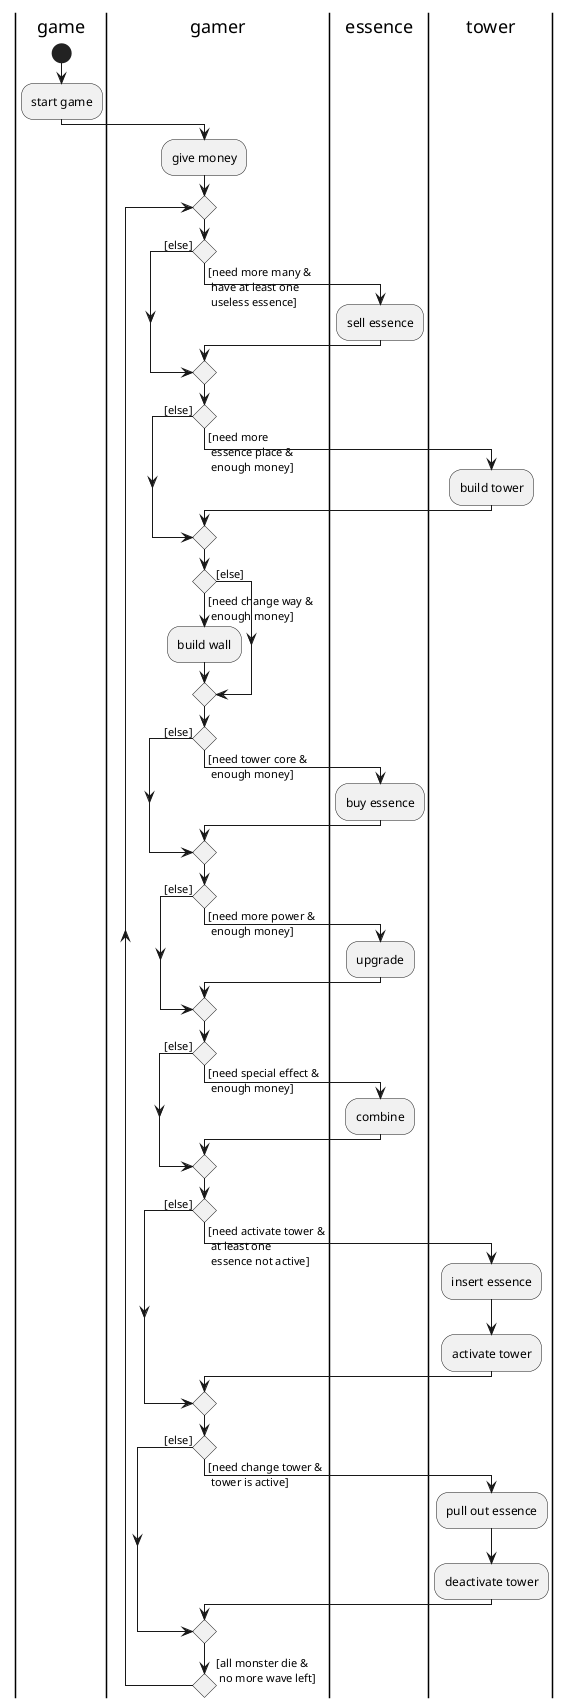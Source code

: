 @startuml
'!include skin/darcula.txt
skinparam monochrome true

|game|
    start
    :start game;
'|tower|
|gamer|
:give money;
        repeat
            if () then ([else])
            else  ([need more many &\n have at least one\n useless essence])
                |essence|
                :sell essence;
                |gamer|
            endif
            if () then ([else])
            else  ([need more\n essence place &\n enough money])
                |tower|
                :build tower;
                |gamer|
            endif
            if () then ([need change way &\n enough money])
                :build wall;
            else  ([else])
            endif
            if () then ([else])
            else  ([need tower core &\n enough money])
                |essence|
                :buy essence;
                |gamer|
            endif
            if () then ([else])
            else  ([need more power &\n enough money])
                |essence|
                :upgrade;
                |gamer|
            endif
            if () then ([else])
            else  ([need special effect &\n enough money])
                |essence|
                :combine;
                |gamer|
            endif
            if () then ([else])
            else  ([need activate tower &\n at least one\n essence not active])
                |tower|
                :insert essence;
                :activate tower;
                |gamer|
            endif
            if () then ([else])
            else  ([need change tower &\n tower is active])
                |tower|
                :pull out essence;
                :deactivate tower;
                |gamer|
            endif
            |gamer|
        repeat while () is ([all monster die &\n no more wave left])
        -[#black]-> [else];

@enduml